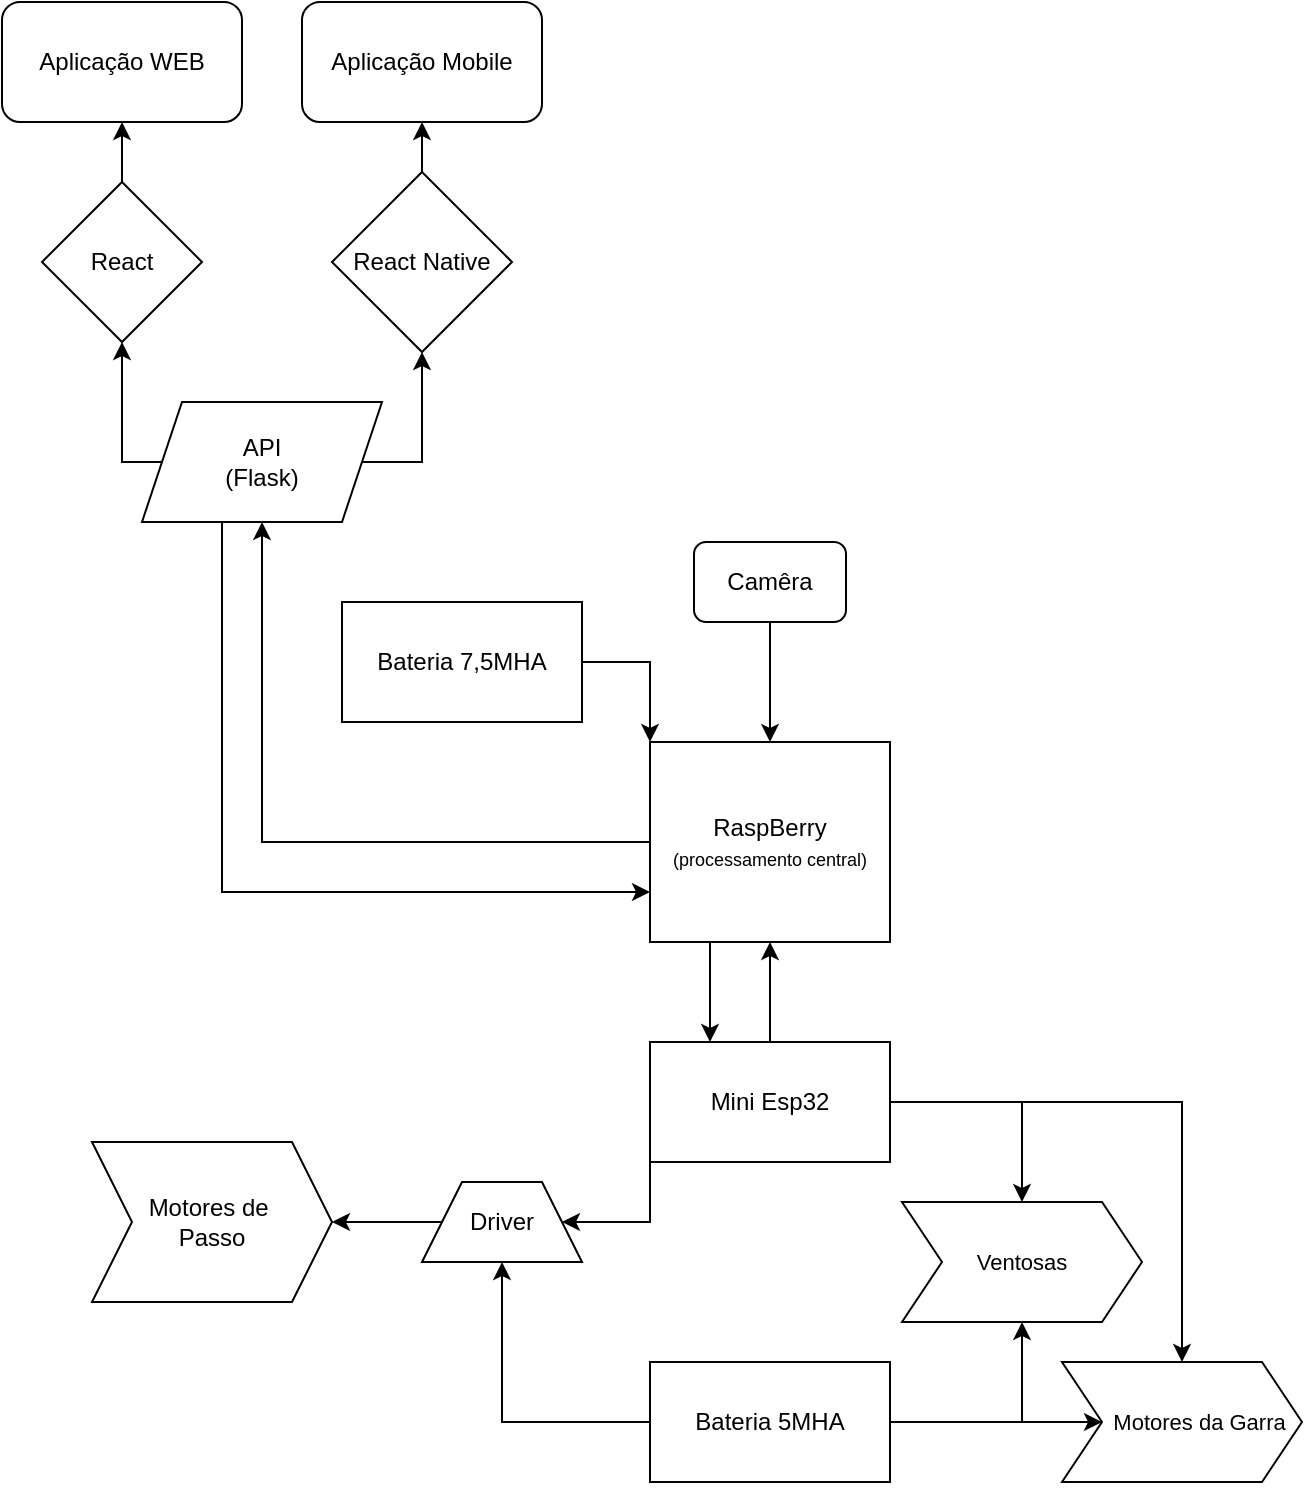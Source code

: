 <mxfile version="26.2.14">
  <diagram id="C5RBs43oDa-KdzZeNtuy" name="Page-1">
    <mxGraphModel dx="1575" dy="815" grid="1" gridSize="10" guides="1" tooltips="1" connect="1" arrows="1" fold="1" page="1" pageScale="1" pageWidth="827" pageHeight="1169" math="0" shadow="0">
      <root>
        <mxCell id="WIyWlLk6GJQsqaUBKTNV-0" />
        <mxCell id="WIyWlLk6GJQsqaUBKTNV-1" parent="WIyWlLk6GJQsqaUBKTNV-0" />
        <mxCell id="f0JRwleMgveNQKI5Twcg-0" value="Aplicação WEB" style="rounded=1;whiteSpace=wrap;html=1;" parent="WIyWlLk6GJQsqaUBKTNV-1" vertex="1">
          <mxGeometry x="30" y="20" width="120" height="60" as="geometry" />
        </mxCell>
        <mxCell id="f0JRwleMgveNQKI5Twcg-1" value="Aplicação Mobile" style="rounded=1;whiteSpace=wrap;html=1;" parent="WIyWlLk6GJQsqaUBKTNV-1" vertex="1">
          <mxGeometry x="180" y="20" width="120" height="60" as="geometry" />
        </mxCell>
        <mxCell id="f0JRwleMgveNQKI5Twcg-4" value="" style="edgeStyle=orthogonalEdgeStyle;rounded=0;orthogonalLoop=1;jettySize=auto;html=1;" parent="WIyWlLk6GJQsqaUBKTNV-1" source="f0JRwleMgveNQKI5Twcg-2" target="f0JRwleMgveNQKI5Twcg-0" edge="1">
          <mxGeometry relative="1" as="geometry" />
        </mxCell>
        <mxCell id="f0JRwleMgveNQKI5Twcg-2" value="React" style="rhombus;whiteSpace=wrap;html=1;" parent="WIyWlLk6GJQsqaUBKTNV-1" vertex="1">
          <mxGeometry x="50" y="110" width="80" height="80" as="geometry" />
        </mxCell>
        <mxCell id="f0JRwleMgveNQKI5Twcg-5" value="" style="edgeStyle=orthogonalEdgeStyle;rounded=0;orthogonalLoop=1;jettySize=auto;html=1;" parent="WIyWlLk6GJQsqaUBKTNV-1" source="f0JRwleMgveNQKI5Twcg-3" target="f0JRwleMgveNQKI5Twcg-1" edge="1">
          <mxGeometry relative="1" as="geometry" />
        </mxCell>
        <mxCell id="f0JRwleMgveNQKI5Twcg-3" value="React Native" style="rhombus;whiteSpace=wrap;html=1;" parent="WIyWlLk6GJQsqaUBKTNV-1" vertex="1">
          <mxGeometry x="195" y="105" width="90" height="90" as="geometry" />
        </mxCell>
        <mxCell id="f0JRwleMgveNQKI5Twcg-7" style="edgeStyle=orthogonalEdgeStyle;rounded=0;orthogonalLoop=1;jettySize=auto;html=1;exitX=0;exitY=0.5;exitDx=0;exitDy=0;entryX=0.5;entryY=1;entryDx=0;entryDy=0;" parent="WIyWlLk6GJQsqaUBKTNV-1" source="f0JRwleMgveNQKI5Twcg-6" target="f0JRwleMgveNQKI5Twcg-2" edge="1">
          <mxGeometry relative="1" as="geometry">
            <Array as="points">
              <mxPoint x="90" y="250" />
            </Array>
          </mxGeometry>
        </mxCell>
        <mxCell id="f0JRwleMgveNQKI5Twcg-8" style="edgeStyle=orthogonalEdgeStyle;rounded=0;orthogonalLoop=1;jettySize=auto;html=1;exitX=1;exitY=0.5;exitDx=0;exitDy=0;entryX=0.5;entryY=1;entryDx=0;entryDy=0;" parent="WIyWlLk6GJQsqaUBKTNV-1" source="f0JRwleMgveNQKI5Twcg-6" target="f0JRwleMgveNQKI5Twcg-3" edge="1">
          <mxGeometry relative="1" as="geometry">
            <Array as="points">
              <mxPoint x="240" y="250" />
            </Array>
          </mxGeometry>
        </mxCell>
        <mxCell id="f0JRwleMgveNQKI5Twcg-32" style="edgeStyle=orthogonalEdgeStyle;rounded=0;orthogonalLoop=1;jettySize=auto;html=1;exitX=0.25;exitY=1;exitDx=0;exitDy=0;entryX=0;entryY=0.75;entryDx=0;entryDy=0;" parent="WIyWlLk6GJQsqaUBKTNV-1" source="f0JRwleMgveNQKI5Twcg-6" target="f0JRwleMgveNQKI5Twcg-9" edge="1">
          <mxGeometry relative="1" as="geometry">
            <Array as="points">
              <mxPoint x="140" y="280" />
              <mxPoint x="140" y="465" />
            </Array>
          </mxGeometry>
        </mxCell>
        <mxCell id="f0JRwleMgveNQKI5Twcg-6" value="API&lt;div&gt;(Flask)&lt;/div&gt;" style="shape=parallelogram;perimeter=parallelogramPerimeter;whiteSpace=wrap;html=1;fixedSize=1;size=20.0;" parent="WIyWlLk6GJQsqaUBKTNV-1" vertex="1">
          <mxGeometry x="100" y="220" width="120" height="60" as="geometry" />
        </mxCell>
        <mxCell id="f0JRwleMgveNQKI5Twcg-10" style="edgeStyle=orthogonalEdgeStyle;rounded=0;orthogonalLoop=1;jettySize=auto;html=1;exitX=0;exitY=0.5;exitDx=0;exitDy=0;entryX=0.5;entryY=1;entryDx=0;entryDy=0;" parent="WIyWlLk6GJQsqaUBKTNV-1" source="f0JRwleMgveNQKI5Twcg-9" target="f0JRwleMgveNQKI5Twcg-6" edge="1">
          <mxGeometry relative="1" as="geometry" />
        </mxCell>
        <mxCell id="f0JRwleMgveNQKI5Twcg-31" style="edgeStyle=orthogonalEdgeStyle;rounded=0;orthogonalLoop=1;jettySize=auto;html=1;exitX=0.25;exitY=1;exitDx=0;exitDy=0;entryX=0.25;entryY=0;entryDx=0;entryDy=0;" parent="WIyWlLk6GJQsqaUBKTNV-1" source="f0JRwleMgveNQKI5Twcg-9" target="f0JRwleMgveNQKI5Twcg-11" edge="1">
          <mxGeometry relative="1" as="geometry" />
        </mxCell>
        <mxCell id="f0JRwleMgveNQKI5Twcg-9" value="RaspBerry&lt;div&gt;&lt;font style=&quot;font-size: 9px;&quot;&gt;(processamento central)&lt;/font&gt;&lt;/div&gt;" style="rounded=0;whiteSpace=wrap;html=1;" parent="WIyWlLk6GJQsqaUBKTNV-1" vertex="1">
          <mxGeometry x="354" y="390" width="120" height="100" as="geometry" />
        </mxCell>
        <mxCell id="f0JRwleMgveNQKI5Twcg-15" style="edgeStyle=orthogonalEdgeStyle;rounded=0;orthogonalLoop=1;jettySize=auto;html=1;exitX=0.5;exitY=0;exitDx=0;exitDy=0;" parent="WIyWlLk6GJQsqaUBKTNV-1" source="f0JRwleMgveNQKI5Twcg-11" target="f0JRwleMgveNQKI5Twcg-9" edge="1">
          <mxGeometry relative="1" as="geometry" />
        </mxCell>
        <mxCell id="f0JRwleMgveNQKI5Twcg-19" style="edgeStyle=orthogonalEdgeStyle;rounded=0;orthogonalLoop=1;jettySize=auto;html=1;exitX=0;exitY=1;exitDx=0;exitDy=0;entryX=1;entryY=0.5;entryDx=0;entryDy=0;" parent="WIyWlLk6GJQsqaUBKTNV-1" source="f0JRwleMgveNQKI5Twcg-11" target="f0JRwleMgveNQKI5Twcg-18" edge="1">
          <mxGeometry relative="1" as="geometry">
            <Array as="points">
              <mxPoint x="354" y="630" />
            </Array>
          </mxGeometry>
        </mxCell>
        <mxCell id="4ZVVzbSNH417x32Cz1Ww-3" style="edgeStyle=orthogonalEdgeStyle;rounded=0;orthogonalLoop=1;jettySize=auto;html=1;exitX=1;exitY=0.5;exitDx=0;exitDy=0;" edge="1" parent="WIyWlLk6GJQsqaUBKTNV-1" source="f0JRwleMgveNQKI5Twcg-11" target="f0JRwleMgveNQKI5Twcg-29">
          <mxGeometry relative="1" as="geometry" />
        </mxCell>
        <mxCell id="4ZVVzbSNH417x32Cz1Ww-4" style="edgeStyle=orthogonalEdgeStyle;rounded=0;orthogonalLoop=1;jettySize=auto;html=1;exitX=1;exitY=0.5;exitDx=0;exitDy=0;entryX=0.5;entryY=0;entryDx=0;entryDy=0;" edge="1" parent="WIyWlLk6GJQsqaUBKTNV-1" source="f0JRwleMgveNQKI5Twcg-11" target="f0JRwleMgveNQKI5Twcg-27">
          <mxGeometry relative="1" as="geometry" />
        </mxCell>
        <mxCell id="f0JRwleMgveNQKI5Twcg-11" value="Mini Esp32" style="rounded=0;whiteSpace=wrap;html=1;" parent="WIyWlLk6GJQsqaUBKTNV-1" vertex="1">
          <mxGeometry x="354" y="540" width="120" height="60" as="geometry" />
        </mxCell>
        <mxCell id="f0JRwleMgveNQKI5Twcg-22" style="edgeStyle=orthogonalEdgeStyle;rounded=0;orthogonalLoop=1;jettySize=auto;html=1;exitX=0.5;exitY=1;exitDx=0;exitDy=0;" parent="WIyWlLk6GJQsqaUBKTNV-1" source="f0JRwleMgveNQKI5Twcg-12" target="f0JRwleMgveNQKI5Twcg-18" edge="1">
          <mxGeometry relative="1" as="geometry">
            <Array as="points">
              <mxPoint x="414" y="730" />
              <mxPoint x="280" y="730" />
            </Array>
          </mxGeometry>
        </mxCell>
        <mxCell id="4ZVVzbSNH417x32Cz1Ww-1" style="edgeStyle=orthogonalEdgeStyle;rounded=0;orthogonalLoop=1;jettySize=auto;html=1;exitX=1;exitY=0.5;exitDx=0;exitDy=0;entryX=0;entryY=0.5;entryDx=0;entryDy=0;" edge="1" parent="WIyWlLk6GJQsqaUBKTNV-1" source="f0JRwleMgveNQKI5Twcg-12" target="f0JRwleMgveNQKI5Twcg-27">
          <mxGeometry relative="1" as="geometry">
            <Array as="points">
              <mxPoint x="530" y="730" />
              <mxPoint x="530" y="730" />
            </Array>
          </mxGeometry>
        </mxCell>
        <mxCell id="4ZVVzbSNH417x32Cz1Ww-2" style="edgeStyle=orthogonalEdgeStyle;rounded=0;orthogonalLoop=1;jettySize=auto;html=1;exitX=1;exitY=0.5;exitDx=0;exitDy=0;entryX=0.5;entryY=1;entryDx=0;entryDy=0;" edge="1" parent="WIyWlLk6GJQsqaUBKTNV-1" source="f0JRwleMgveNQKI5Twcg-12" target="f0JRwleMgveNQKI5Twcg-29">
          <mxGeometry relative="1" as="geometry" />
        </mxCell>
        <mxCell id="f0JRwleMgveNQKI5Twcg-12" value="Bateria 5MHA" style="rounded=0;whiteSpace=wrap;html=1;" parent="WIyWlLk6GJQsqaUBKTNV-1" vertex="1">
          <mxGeometry x="354" y="700" width="120" height="60" as="geometry" />
        </mxCell>
        <mxCell id="f0JRwleMgveNQKI5Twcg-14" style="edgeStyle=orthogonalEdgeStyle;rounded=0;orthogonalLoop=1;jettySize=auto;html=1;exitX=1;exitY=0.5;exitDx=0;exitDy=0;entryX=0;entryY=0;entryDx=0;entryDy=0;" parent="WIyWlLk6GJQsqaUBKTNV-1" source="f0JRwleMgveNQKI5Twcg-13" target="f0JRwleMgveNQKI5Twcg-9" edge="1">
          <mxGeometry relative="1" as="geometry" />
        </mxCell>
        <mxCell id="f0JRwleMgveNQKI5Twcg-13" value="Bateria 7,5MHA" style="rounded=0;whiteSpace=wrap;html=1;" parent="WIyWlLk6GJQsqaUBKTNV-1" vertex="1">
          <mxGeometry x="200" y="320" width="120" height="60" as="geometry" />
        </mxCell>
        <mxCell id="f0JRwleMgveNQKI5Twcg-21" style="edgeStyle=orthogonalEdgeStyle;rounded=0;orthogonalLoop=1;jettySize=auto;html=1;exitX=0;exitY=0.5;exitDx=0;exitDy=0;" parent="WIyWlLk6GJQsqaUBKTNV-1" source="f0JRwleMgveNQKI5Twcg-18" target="f0JRwleMgveNQKI5Twcg-20" edge="1">
          <mxGeometry relative="1" as="geometry" />
        </mxCell>
        <mxCell id="f0JRwleMgveNQKI5Twcg-18" value="Driver" style="shape=trapezoid;perimeter=trapezoidPerimeter;whiteSpace=wrap;html=1;fixedSize=1;" parent="WIyWlLk6GJQsqaUBKTNV-1" vertex="1">
          <mxGeometry x="240" y="610" width="80" height="40" as="geometry" />
        </mxCell>
        <mxCell id="f0JRwleMgveNQKI5Twcg-20" value="Motores de&amp;nbsp;&lt;div&gt;Passo&lt;/div&gt;" style="shape=step;perimeter=stepPerimeter;whiteSpace=wrap;html=1;fixedSize=1;" parent="WIyWlLk6GJQsqaUBKTNV-1" vertex="1">
          <mxGeometry x="75" y="590" width="120" height="80" as="geometry" />
        </mxCell>
        <mxCell id="f0JRwleMgveNQKI5Twcg-26" style="edgeStyle=orthogonalEdgeStyle;rounded=0;orthogonalLoop=1;jettySize=auto;html=1;exitX=0.5;exitY=1;exitDx=0;exitDy=0;entryX=0.5;entryY=0;entryDx=0;entryDy=0;" parent="WIyWlLk6GJQsqaUBKTNV-1" source="f0JRwleMgveNQKI5Twcg-25" target="f0JRwleMgveNQKI5Twcg-9" edge="1">
          <mxGeometry relative="1" as="geometry" />
        </mxCell>
        <mxCell id="f0JRwleMgveNQKI5Twcg-25" value="Camêra" style="rounded=1;whiteSpace=wrap;html=1;" parent="WIyWlLk6GJQsqaUBKTNV-1" vertex="1">
          <mxGeometry x="376" y="290" width="76" height="40" as="geometry" />
        </mxCell>
        <mxCell id="f0JRwleMgveNQKI5Twcg-27" value="&lt;font style=&quot;font-size: 11px;&quot;&gt;Motores da Garra&amp;nbsp;&amp;nbsp;&lt;/font&gt;" style="shape=step;perimeter=stepPerimeter;whiteSpace=wrap;html=1;fixedSize=1;align=right;" parent="WIyWlLk6GJQsqaUBKTNV-1" vertex="1">
          <mxGeometry x="560" y="700" width="120" height="60" as="geometry" />
        </mxCell>
        <mxCell id="f0JRwleMgveNQKI5Twcg-29" value="&lt;span style=&quot;font-size: 11px;&quot;&gt;Ventosas&lt;/span&gt;" style="shape=step;perimeter=stepPerimeter;whiteSpace=wrap;html=1;fixedSize=1;align=center;" parent="WIyWlLk6GJQsqaUBKTNV-1" vertex="1">
          <mxGeometry x="480" y="620" width="120" height="60" as="geometry" />
        </mxCell>
      </root>
    </mxGraphModel>
  </diagram>
</mxfile>
